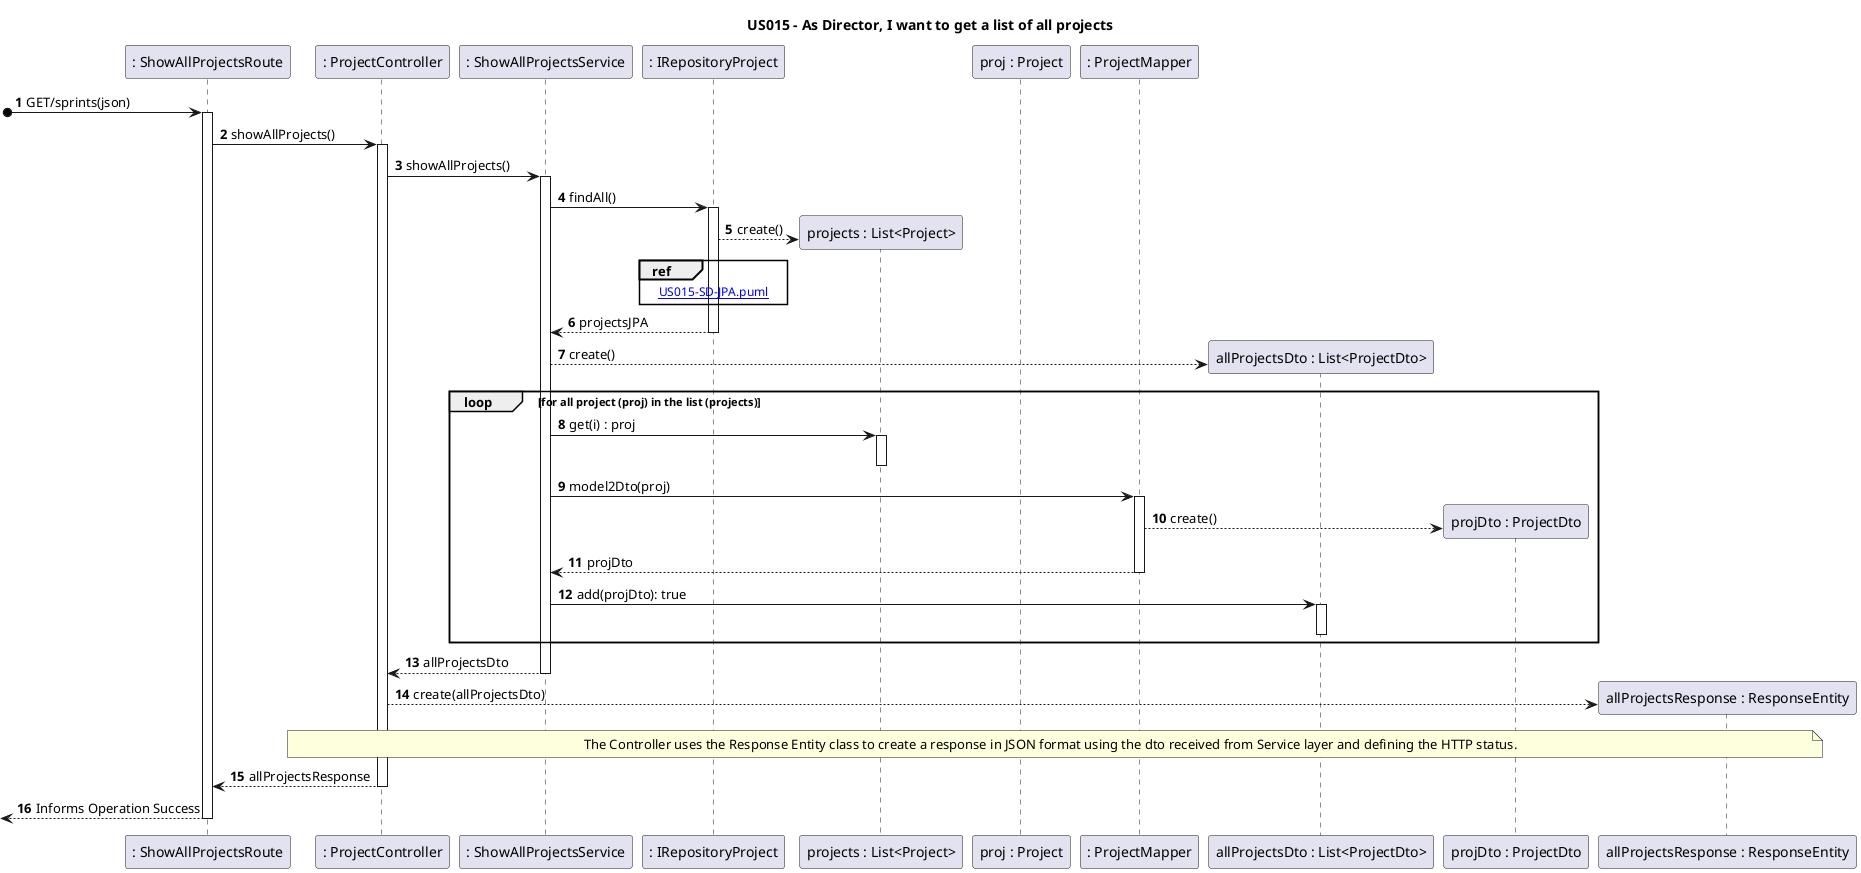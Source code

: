 @startuml
'https://plantuml.com/sequence-diagram

title US015 - As Director, I want to get a list of all projects

autonumber

participant ": ShowAllProjectsRoute" as Route
participant ": ProjectController" as Ctrl
participant ": ShowAllProjectsService" as Srv
participant ": IRepositoryProject" as store
participant "projects : List<Project>" as list
participant "proj : Project" as proj
participant ": ProjectMapper" as map
participant "allProjectsDto : List<ProjectDto>" as listDto
participant "projDto : ProjectDto" as dto
participant "allProjectsResponse : ResponseEntity" as json

autoactivate on

[o-> Route: GET/sprints(json)

Route -> Ctrl: showAllProjects()

Ctrl -> Srv: showAllProjects()

Srv -> store: findAll()

store --> list**: create()
ref over store: [[US015-SD-JPA.puml]]
store --> Srv: projectsJPA

Srv --> listDto**: create()

loop for all project (proj) in the list (projects)

Srv -> list: get(i) : proj
deactivate

Srv -> map: model2Dto(proj)

map --> dto**: create()

map --> Srv : projDto

Srv -> listDto: add(projDto): true
deactivate

end

Srv --> Ctrl: allProjectsDto

Ctrl --> json**: create(allProjectsDto)

note over Ctrl, json : The Controller uses the Response Entity class to create a response in JSON format using the dto received from Service layer and defining the HTTP status.

Ctrl --> Route: allProjectsResponse

[<--Route : Informs Operation Success


@enduml